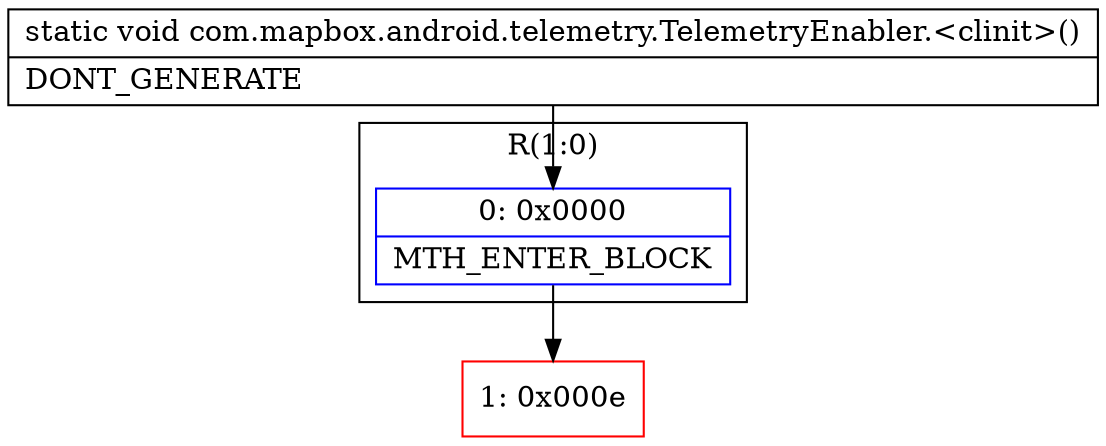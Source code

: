 digraph "CFG forcom.mapbox.android.telemetry.TelemetryEnabler.\<clinit\>()V" {
subgraph cluster_Region_1054064505 {
label = "R(1:0)";
node [shape=record,color=blue];
Node_0 [shape=record,label="{0\:\ 0x0000|MTH_ENTER_BLOCK\l}"];
}
Node_1 [shape=record,color=red,label="{1\:\ 0x000e}"];
MethodNode[shape=record,label="{static void com.mapbox.android.telemetry.TelemetryEnabler.\<clinit\>()  | DONT_GENERATE\l}"];
MethodNode -> Node_0;
Node_0 -> Node_1;
}


